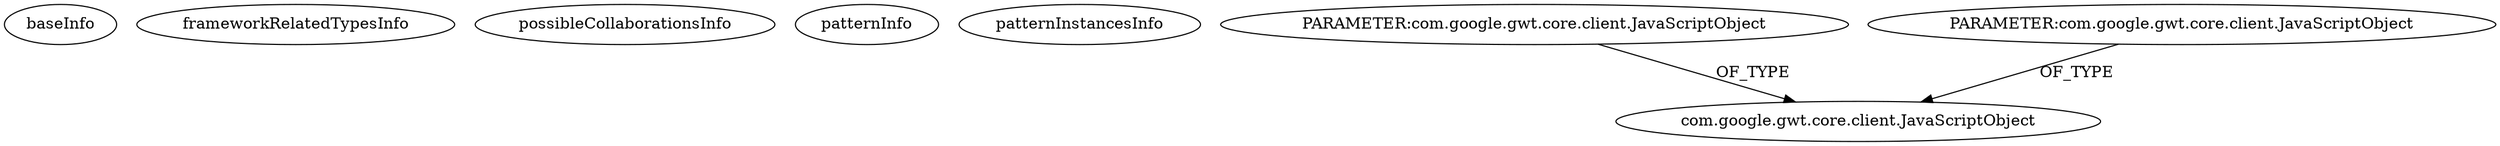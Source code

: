 digraph {
baseInfo[graphId=7,category="pattern",isAnonymous=false,possibleRelation=false]
frameworkRelatedTypesInfo[]
possibleCollaborationsInfo[]
patternInfo[frequency=2.0,patternRootClient=null]
patternInstancesInfo[0="brychcy-gwt-jquery~/brychcy-gwt-jquery/gwt-jquery-master/src/com/xedge/jquery/client/Deferred.java~Deferred~924",1="pandurangpatil-gwt-youtube~/pandurangpatil-gwt-youtube/gwt-youtube-master/gwt-youtube-player/src/main/java/open/pandurang/gwt/youtube/client/YouTubePlayer.java~YouTubePlayer~4258"]
10[label="com.google.gwt.core.client.JavaScriptObject",vertexType="FRAMEWORK_CLASS_TYPE",isFrameworkType=false]
130[label="PARAMETER:com.google.gwt.core.client.JavaScriptObject",vertexType="PARAMETER_DECLARATION",isFrameworkType=false]
143[label="PARAMETER:com.google.gwt.core.client.JavaScriptObject",vertexType="PARAMETER_DECLARATION",isFrameworkType=false]
130->10[label="OF_TYPE"]
143->10[label="OF_TYPE"]
}
